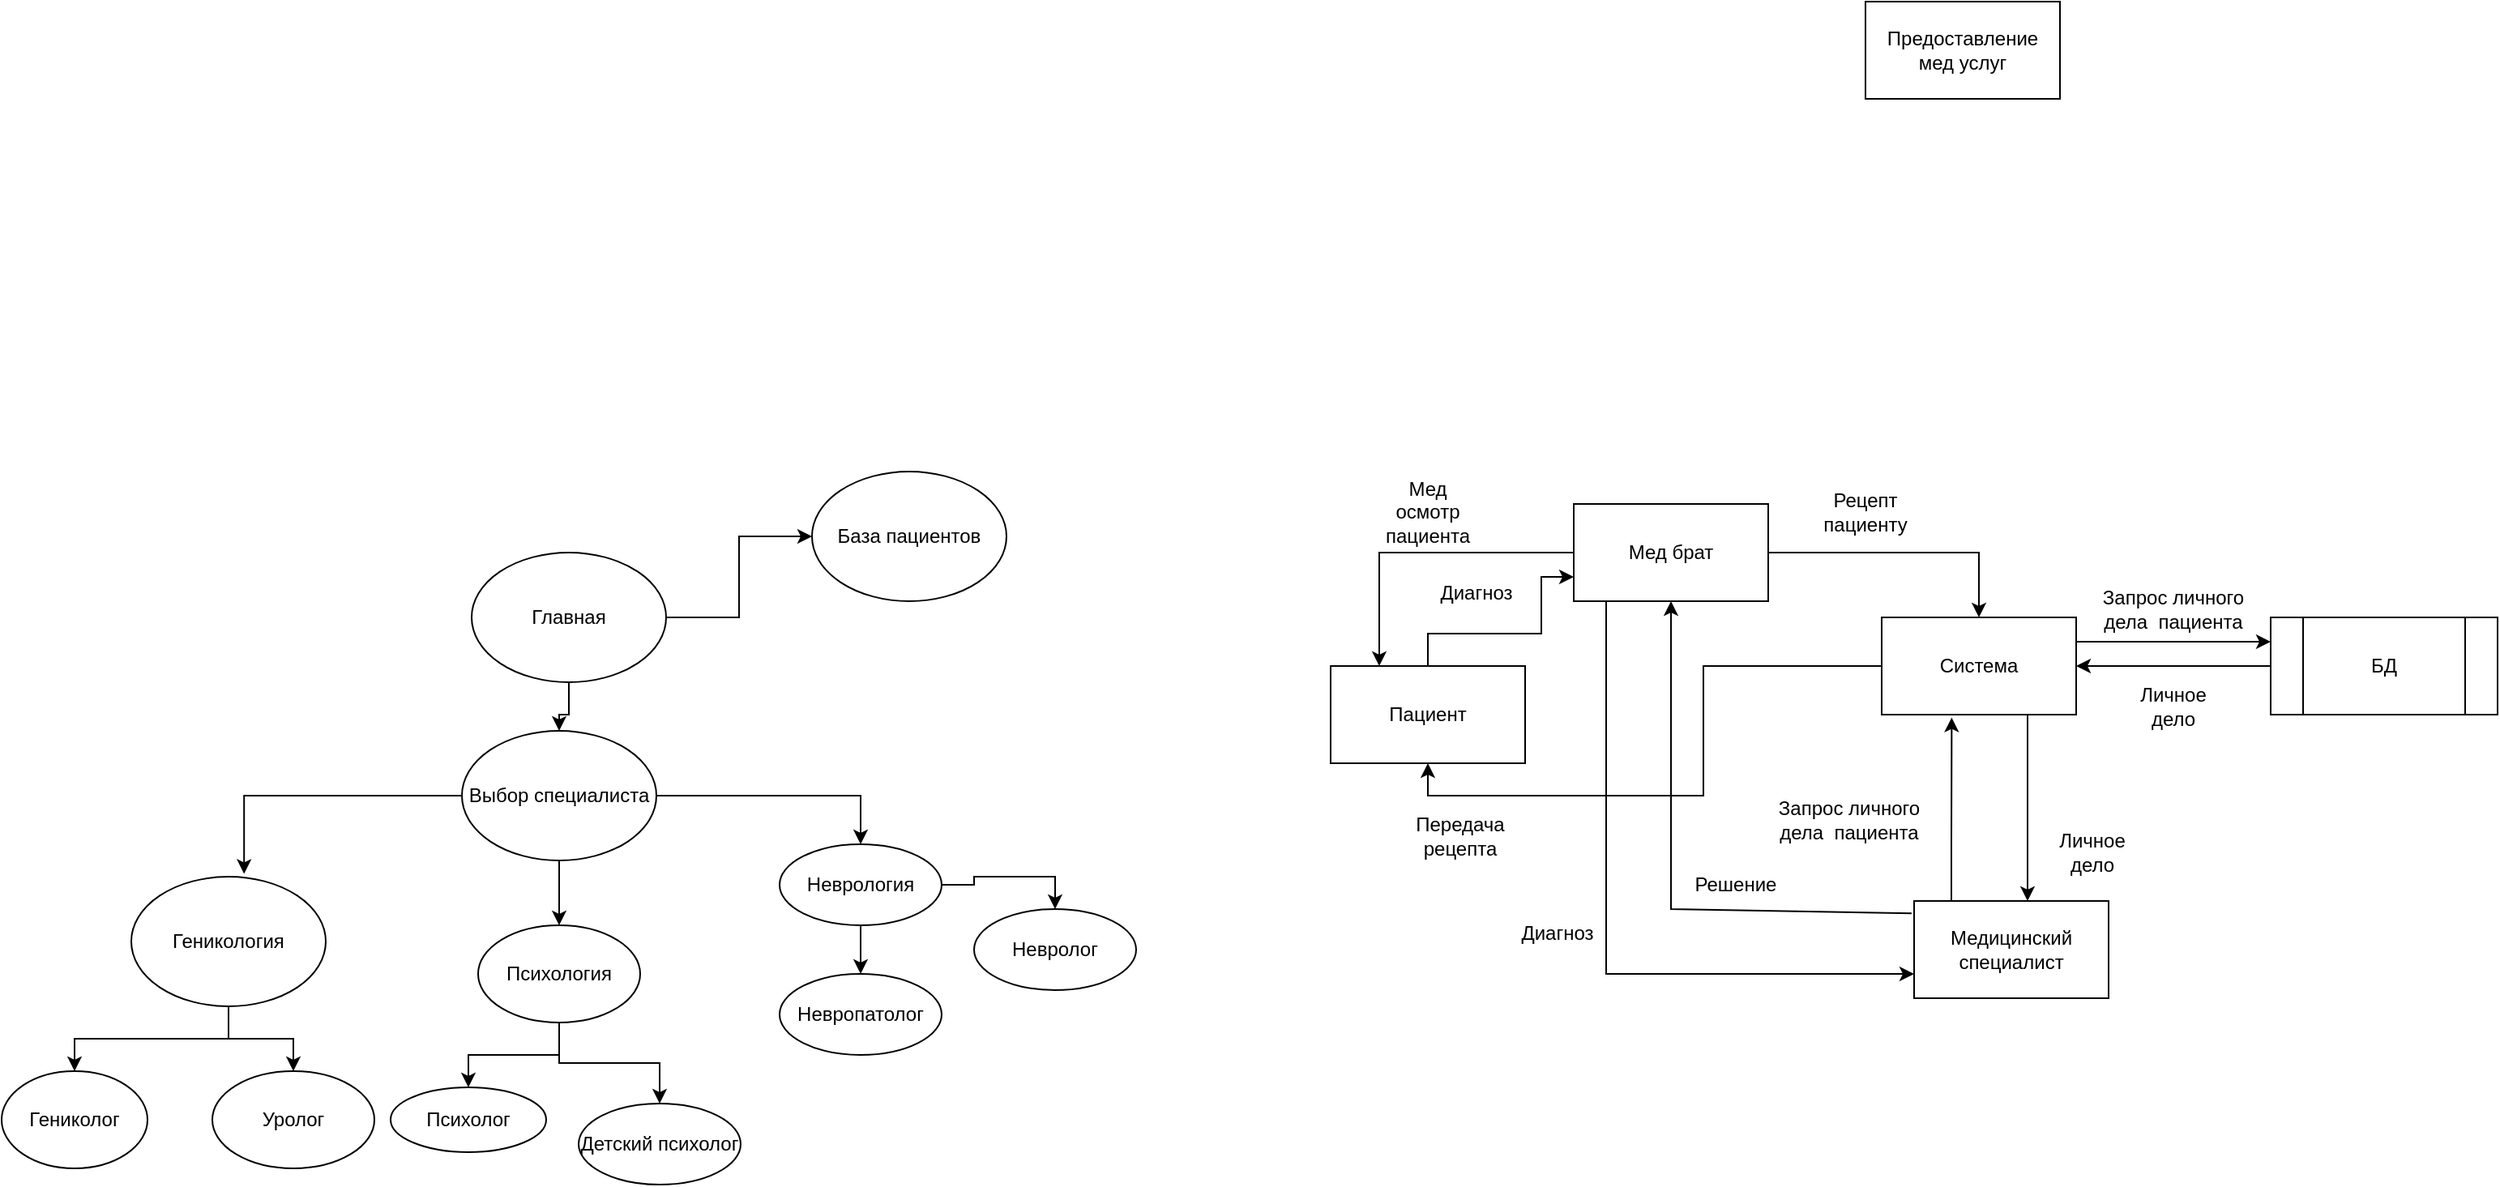 <mxfile version="15.5.8" type="github"><diagram id="_J3D8GIcgLTNa6XomUYK" name="Page-1"><mxGraphModel dx="865" dy="1645" grid="1" gridSize="10" guides="1" tooltips="1" connect="1" arrows="1" fold="1" page="1" pageScale="1" pageWidth="827" pageHeight="1169" math="0" shadow="0"><root><mxCell id="0"/><mxCell id="1" parent="0"/><mxCell id="TNa23xkkH7hAdEv5A1-S-4" value="База пациентов" style="ellipse;whiteSpace=wrap;html=1;" parent="1" vertex="1"><mxGeometry x="570" y="80" width="120" height="80" as="geometry"/></mxCell><mxCell id="TNa23xkkH7hAdEv5A1-S-29" style="edgeStyle=orthogonalEdgeStyle;rounded=0;orthogonalLoop=1;jettySize=auto;html=1;" parent="1" source="TNa23xkkH7hAdEv5A1-S-5" target="TNa23xkkH7hAdEv5A1-S-4" edge="1"><mxGeometry relative="1" as="geometry"/></mxCell><mxCell id="TNa23xkkH7hAdEv5A1-S-30" style="edgeStyle=orthogonalEdgeStyle;rounded=0;orthogonalLoop=1;jettySize=auto;html=1;entryX=0.5;entryY=0;entryDx=0;entryDy=0;" parent="1" source="TNa23xkkH7hAdEv5A1-S-5" target="TNa23xkkH7hAdEv5A1-S-6" edge="1"><mxGeometry relative="1" as="geometry"/></mxCell><mxCell id="TNa23xkkH7hAdEv5A1-S-5" value="Главная" style="ellipse;whiteSpace=wrap;html=1;" parent="1" vertex="1"><mxGeometry x="360" y="130" width="120" height="80" as="geometry"/></mxCell><mxCell id="TNa23xkkH7hAdEv5A1-S-19" style="edgeStyle=orthogonalEdgeStyle;rounded=0;orthogonalLoop=1;jettySize=auto;html=1;entryX=0.58;entryY=-0.022;entryDx=0;entryDy=0;entryPerimeter=0;" parent="1" source="TNa23xkkH7hAdEv5A1-S-6" target="TNa23xkkH7hAdEv5A1-S-7" edge="1"><mxGeometry relative="1" as="geometry"/></mxCell><mxCell id="TNa23xkkH7hAdEv5A1-S-20" style="edgeStyle=orthogonalEdgeStyle;rounded=0;orthogonalLoop=1;jettySize=auto;html=1;entryX=0.5;entryY=0;entryDx=0;entryDy=0;" parent="1" source="TNa23xkkH7hAdEv5A1-S-6" target="TNa23xkkH7hAdEv5A1-S-13" edge="1"><mxGeometry relative="1" as="geometry"/></mxCell><mxCell id="TNa23xkkH7hAdEv5A1-S-21" style="edgeStyle=orthogonalEdgeStyle;rounded=0;orthogonalLoop=1;jettySize=auto;html=1;entryX=0.5;entryY=0;entryDx=0;entryDy=0;" parent="1" source="TNa23xkkH7hAdEv5A1-S-6" target="TNa23xkkH7hAdEv5A1-S-16" edge="1"><mxGeometry relative="1" as="geometry"/></mxCell><mxCell id="TNa23xkkH7hAdEv5A1-S-6" value="Выбор специалиста" style="ellipse;whiteSpace=wrap;html=1;" parent="1" vertex="1"><mxGeometry x="354" y="240" width="120" height="80" as="geometry"/></mxCell><mxCell id="TNa23xkkH7hAdEv5A1-S-27" style="edgeStyle=orthogonalEdgeStyle;rounded=0;orthogonalLoop=1;jettySize=auto;html=1;entryX=0.5;entryY=0;entryDx=0;entryDy=0;" parent="1" source="TNa23xkkH7hAdEv5A1-S-7" target="TNa23xkkH7hAdEv5A1-S-12" edge="1"><mxGeometry relative="1" as="geometry"/></mxCell><mxCell id="TNa23xkkH7hAdEv5A1-S-28" style="edgeStyle=orthogonalEdgeStyle;rounded=0;orthogonalLoop=1;jettySize=auto;html=1;entryX=0.5;entryY=0;entryDx=0;entryDy=0;" parent="1" source="TNa23xkkH7hAdEv5A1-S-7" target="TNa23xkkH7hAdEv5A1-S-8" edge="1"><mxGeometry relative="1" as="geometry"/></mxCell><mxCell id="TNa23xkkH7hAdEv5A1-S-7" value="Геникология" style="ellipse;whiteSpace=wrap;html=1;" parent="1" vertex="1"><mxGeometry x="150" y="330" width="120" height="80" as="geometry"/></mxCell><mxCell id="TNa23xkkH7hAdEv5A1-S-8" value="Гениколог" style="ellipse;whiteSpace=wrap;html=1;" parent="1" vertex="1"><mxGeometry x="70" y="450" width="90" height="60" as="geometry"/></mxCell><mxCell id="TNa23xkkH7hAdEv5A1-S-12" value="Уролог" style="ellipse;whiteSpace=wrap;html=1;" parent="1" vertex="1"><mxGeometry x="200" y="450" width="100" height="60" as="geometry"/></mxCell><mxCell id="TNa23xkkH7hAdEv5A1-S-24" style="edgeStyle=orthogonalEdgeStyle;rounded=0;orthogonalLoop=1;jettySize=auto;html=1;entryX=0.5;entryY=0;entryDx=0;entryDy=0;" parent="1" source="TNa23xkkH7hAdEv5A1-S-13" target="TNa23xkkH7hAdEv5A1-S-14" edge="1"><mxGeometry relative="1" as="geometry"/></mxCell><mxCell id="TNa23xkkH7hAdEv5A1-S-26" style="edgeStyle=orthogonalEdgeStyle;rounded=0;orthogonalLoop=1;jettySize=auto;html=1;entryX=0.5;entryY=0;entryDx=0;entryDy=0;" parent="1" source="TNa23xkkH7hAdEv5A1-S-13" target="TNa23xkkH7hAdEv5A1-S-15" edge="1"><mxGeometry relative="1" as="geometry"/></mxCell><mxCell id="TNa23xkkH7hAdEv5A1-S-13" value="Психология" style="ellipse;whiteSpace=wrap;html=1;" parent="1" vertex="1"><mxGeometry x="364" y="360" width="100" height="60" as="geometry"/></mxCell><mxCell id="TNa23xkkH7hAdEv5A1-S-14" value="Психолог" style="ellipse;whiteSpace=wrap;html=1;" parent="1" vertex="1"><mxGeometry x="310" y="460" width="96" height="40" as="geometry"/></mxCell><mxCell id="TNa23xkkH7hAdEv5A1-S-15" value="Детский психолог" style="ellipse;whiteSpace=wrap;html=1;" parent="1" vertex="1"><mxGeometry x="426" y="470" width="100" height="50" as="geometry"/></mxCell><mxCell id="TNa23xkkH7hAdEv5A1-S-22" style="edgeStyle=orthogonalEdgeStyle;rounded=0;orthogonalLoop=1;jettySize=auto;html=1;entryX=0.5;entryY=0;entryDx=0;entryDy=0;" parent="1" source="TNa23xkkH7hAdEv5A1-S-16" target="TNa23xkkH7hAdEv5A1-S-17" edge="1"><mxGeometry relative="1" as="geometry"/></mxCell><mxCell id="TNa23xkkH7hAdEv5A1-S-23" style="edgeStyle=orthogonalEdgeStyle;rounded=0;orthogonalLoop=1;jettySize=auto;html=1;entryX=0.5;entryY=0;entryDx=0;entryDy=0;" parent="1" source="TNa23xkkH7hAdEv5A1-S-16" target="TNa23xkkH7hAdEv5A1-S-18" edge="1"><mxGeometry relative="1" as="geometry"/></mxCell><mxCell id="TNa23xkkH7hAdEv5A1-S-16" value="Неврология" style="ellipse;whiteSpace=wrap;html=1;" parent="1" vertex="1"><mxGeometry x="550" y="310" width="100" height="50" as="geometry"/></mxCell><mxCell id="TNa23xkkH7hAdEv5A1-S-17" value="Невролог" style="ellipse;whiteSpace=wrap;html=1;" parent="1" vertex="1"><mxGeometry x="670" y="350" width="100" height="50" as="geometry"/></mxCell><mxCell id="TNa23xkkH7hAdEv5A1-S-18" value="Невропатолог" style="ellipse;whiteSpace=wrap;html=1;" parent="1" vertex="1"><mxGeometry x="550" y="390" width="100" height="50" as="geometry"/></mxCell><mxCell id="zI02QXQ5fY_50GWnVf6I-12" style="edgeStyle=orthogonalEdgeStyle;rounded=0;orthogonalLoop=1;jettySize=auto;html=1;entryX=0.36;entryY=1.03;entryDx=0;entryDy=0;entryPerimeter=0;" edge="1" parent="1" source="zI02QXQ5fY_50GWnVf6I-1" target="zI02QXQ5fY_50GWnVf6I-3"><mxGeometry relative="1" as="geometry"><Array as="points"><mxPoint x="1273" y="310"/><mxPoint x="1273" y="310"/></Array></mxGeometry></mxCell><mxCell id="zI02QXQ5fY_50GWnVf6I-1" value="Медицинский специалист" style="rounded=0;whiteSpace=wrap;html=1;" vertex="1" parent="1"><mxGeometry x="1250" y="345" width="120" height="60" as="geometry"/></mxCell><mxCell id="zI02QXQ5fY_50GWnVf6I-17" style="edgeStyle=orthogonalEdgeStyle;rounded=0;orthogonalLoop=1;jettySize=auto;html=1;entryX=0.25;entryY=0;entryDx=0;entryDy=0;" edge="1" parent="1" source="zI02QXQ5fY_50GWnVf6I-2" target="zI02QXQ5fY_50GWnVf6I-4"><mxGeometry relative="1" as="geometry"/></mxCell><mxCell id="zI02QXQ5fY_50GWnVf6I-21" style="edgeStyle=orthogonalEdgeStyle;rounded=0;orthogonalLoop=1;jettySize=auto;html=1;entryX=0;entryY=0.75;entryDx=0;entryDy=0;" edge="1" parent="1" source="zI02QXQ5fY_50GWnVf6I-2" target="zI02QXQ5fY_50GWnVf6I-1"><mxGeometry relative="1" as="geometry"><Array as="points"><mxPoint x="1060" y="390"/></Array></mxGeometry></mxCell><mxCell id="zI02QXQ5fY_50GWnVf6I-26" style="edgeStyle=orthogonalEdgeStyle;rounded=0;orthogonalLoop=1;jettySize=auto;html=1;entryX=0.5;entryY=0;entryDx=0;entryDy=0;" edge="1" parent="1" source="zI02QXQ5fY_50GWnVf6I-2" target="zI02QXQ5fY_50GWnVf6I-3"><mxGeometry relative="1" as="geometry"/></mxCell><mxCell id="zI02QXQ5fY_50GWnVf6I-2" value="Мед брат&lt;br&gt;" style="rounded=0;whiteSpace=wrap;html=1;" vertex="1" parent="1"><mxGeometry x="1040" y="100" width="120" height="60" as="geometry"/></mxCell><mxCell id="zI02QXQ5fY_50GWnVf6I-9" style="edgeStyle=orthogonalEdgeStyle;rounded=0;orthogonalLoop=1;jettySize=auto;html=1;entryX=0;entryY=0.25;entryDx=0;entryDy=0;exitX=1;exitY=0.25;exitDx=0;exitDy=0;" edge="1" parent="1" source="zI02QXQ5fY_50GWnVf6I-3" target="zI02QXQ5fY_50GWnVf6I-8"><mxGeometry relative="1" as="geometry"/></mxCell><mxCell id="zI02QXQ5fY_50GWnVf6I-28" style="edgeStyle=orthogonalEdgeStyle;rounded=0;orthogonalLoop=1;jettySize=auto;html=1;entryX=0.5;entryY=1;entryDx=0;entryDy=0;" edge="1" parent="1" source="zI02QXQ5fY_50GWnVf6I-3" target="zI02QXQ5fY_50GWnVf6I-4"><mxGeometry relative="1" as="geometry"/></mxCell><mxCell id="zI02QXQ5fY_50GWnVf6I-3" value="Система" style="rounded=0;whiteSpace=wrap;html=1;" vertex="1" parent="1"><mxGeometry x="1230" y="170" width="120" height="60" as="geometry"/></mxCell><mxCell id="zI02QXQ5fY_50GWnVf6I-18" style="edgeStyle=orthogonalEdgeStyle;rounded=0;orthogonalLoop=1;jettySize=auto;html=1;entryX=0;entryY=0.75;entryDx=0;entryDy=0;" edge="1" parent="1" source="zI02QXQ5fY_50GWnVf6I-4" target="zI02QXQ5fY_50GWnVf6I-2"><mxGeometry relative="1" as="geometry"><Array as="points"><mxPoint x="950" y="180"/><mxPoint x="1020" y="180"/><mxPoint x="1020" y="145"/></Array></mxGeometry></mxCell><mxCell id="zI02QXQ5fY_50GWnVf6I-4" value="Пациент&lt;br&gt;" style="rounded=0;whiteSpace=wrap;html=1;" vertex="1" parent="1"><mxGeometry x="890" y="200" width="120" height="60" as="geometry"/></mxCell><mxCell id="zI02QXQ5fY_50GWnVf6I-10" style="edgeStyle=orthogonalEdgeStyle;rounded=0;orthogonalLoop=1;jettySize=auto;html=1;entryX=1;entryY=0.5;entryDx=0;entryDy=0;" edge="1" parent="1" source="zI02QXQ5fY_50GWnVf6I-8" target="zI02QXQ5fY_50GWnVf6I-3"><mxGeometry relative="1" as="geometry"/></mxCell><mxCell id="zI02QXQ5fY_50GWnVf6I-13" style="edgeStyle=orthogonalEdgeStyle;rounded=0;orthogonalLoop=1;jettySize=auto;html=1;exitX=0.75;exitY=1;exitDx=0;exitDy=0;" edge="1" parent="1" source="zI02QXQ5fY_50GWnVf6I-3" target="zI02QXQ5fY_50GWnVf6I-1"><mxGeometry relative="1" as="geometry"><Array as="points"><mxPoint x="1320" y="310"/><mxPoint x="1320" y="310"/></Array></mxGeometry></mxCell><mxCell id="zI02QXQ5fY_50GWnVf6I-8" value="БД" style="shape=process;whiteSpace=wrap;html=1;backgroundOutline=1;size=0.143;" vertex="1" parent="1"><mxGeometry x="1470" y="170" width="140" height="60" as="geometry"/></mxCell><mxCell id="zI02QXQ5fY_50GWnVf6I-11" value="Запрос личного дела&amp;nbsp; пациента" style="text;html=1;strokeColor=none;fillColor=none;align=center;verticalAlign=middle;whiteSpace=wrap;rounded=0;" vertex="1" parent="1"><mxGeometry x="1160" y="280" width="100" height="30" as="geometry"/></mxCell><mxCell id="zI02QXQ5fY_50GWnVf6I-14" value="Личное дело" style="text;html=1;strokeColor=none;fillColor=none;align=center;verticalAlign=middle;whiteSpace=wrap;rounded=0;" vertex="1" parent="1"><mxGeometry x="1330" y="300" width="60" height="30" as="geometry"/></mxCell><mxCell id="zI02QXQ5fY_50GWnVf6I-15" value="Запрос личного дела&amp;nbsp; пациента" style="text;html=1;strokeColor=none;fillColor=none;align=center;verticalAlign=middle;whiteSpace=wrap;rounded=0;" vertex="1" parent="1"><mxGeometry x="1360" y="150" width="100" height="30" as="geometry"/></mxCell><mxCell id="zI02QXQ5fY_50GWnVf6I-16" value="Личное дело" style="text;html=1;strokeColor=none;fillColor=none;align=center;verticalAlign=middle;whiteSpace=wrap;rounded=0;" vertex="1" parent="1"><mxGeometry x="1380" y="210" width="60" height="30" as="geometry"/></mxCell><mxCell id="zI02QXQ5fY_50GWnVf6I-19" value="Мед осмотр пациента" style="text;html=1;strokeColor=none;fillColor=none;align=center;verticalAlign=middle;whiteSpace=wrap;rounded=0;" vertex="1" parent="1"><mxGeometry x="920" y="90" width="60" height="30" as="geometry"/></mxCell><mxCell id="zI02QXQ5fY_50GWnVf6I-20" value="Диагноз" style="text;html=1;strokeColor=none;fillColor=none;align=center;verticalAlign=middle;whiteSpace=wrap;rounded=0;" vertex="1" parent="1"><mxGeometry x="950" y="140" width="60" height="30" as="geometry"/></mxCell><mxCell id="zI02QXQ5fY_50GWnVf6I-22" value="Диагноз" style="text;html=1;strokeColor=none;fillColor=none;align=center;verticalAlign=middle;whiteSpace=wrap;rounded=0;" vertex="1" parent="1"><mxGeometry x="1000" y="350" width="60" height="30" as="geometry"/></mxCell><mxCell id="zI02QXQ5fY_50GWnVf6I-23" value="" style="endArrow=classic;html=1;rounded=0;exitX=-0.013;exitY=0.127;exitDx=0;exitDy=0;exitPerimeter=0;entryX=0.5;entryY=1;entryDx=0;entryDy=0;" edge="1" parent="1" source="zI02QXQ5fY_50GWnVf6I-1" target="zI02QXQ5fY_50GWnVf6I-2"><mxGeometry width="50" height="50" relative="1" as="geometry"><mxPoint x="1190" y="370" as="sourcePoint"/><mxPoint x="1240" y="320" as="targetPoint"/><Array as="points"><mxPoint x="1100" y="350"/></Array></mxGeometry></mxCell><mxCell id="zI02QXQ5fY_50GWnVf6I-24" value="Решение" style="text;html=1;strokeColor=none;fillColor=none;align=center;verticalAlign=middle;whiteSpace=wrap;rounded=0;" vertex="1" parent="1"><mxGeometry x="1110" y="320" width="60" height="30" as="geometry"/></mxCell><mxCell id="zI02QXQ5fY_50GWnVf6I-27" value="Рецепт пациенту" style="text;html=1;strokeColor=none;fillColor=none;align=center;verticalAlign=middle;whiteSpace=wrap;rounded=0;" vertex="1" parent="1"><mxGeometry x="1190" y="90" width="60" height="30" as="geometry"/></mxCell><mxCell id="zI02QXQ5fY_50GWnVf6I-29" value="Передача рецепта" style="text;html=1;strokeColor=none;fillColor=none;align=center;verticalAlign=middle;whiteSpace=wrap;rounded=0;" vertex="1" parent="1"><mxGeometry x="940" y="290" width="60" height="30" as="geometry"/></mxCell><mxCell id="zI02QXQ5fY_50GWnVf6I-31" value="Предоставление мед услуг" style="rounded=0;whiteSpace=wrap;html=1;" vertex="1" parent="1"><mxGeometry x="1220" y="-210" width="120" height="60" as="geometry"/></mxCell></root></mxGraphModel></diagram></mxfile>
